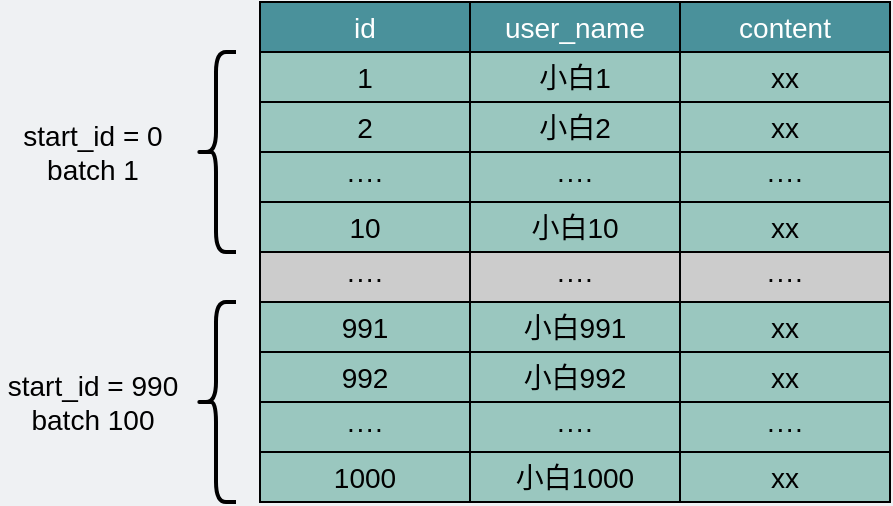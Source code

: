 <mxfile version="17.5.0" type="github"><diagram id="3228e29e-7158-1315-38df-8450db1d8a1d" name="Page-1"><mxGraphModel dx="1594" dy="-201" grid="0" gridSize="10" guides="1" tooltips="1" connect="1" arrows="1" fold="1" page="1" pageScale="1" pageWidth="450" pageHeight="300" background="#EFF1F3" math="0" shadow="0"><root><mxCell id="0"/><mxCell id="1" parent="0"/><mxCell id="Wp8-4_sJjOrjRNukB6Yj-1" value="user_name" style="rounded=0;whiteSpace=wrap;html=1;fillColor=#4A919B;gradientColor=none;fontSize=14;fontColor=#FFFFFF;" parent="1" vertex="1"><mxGeometry x="212" y="925" width="105" height="25" as="geometry"/></mxCell><mxCell id="Wp8-4_sJjOrjRNukB6Yj-2" value="content" style="rounded=0;whiteSpace=wrap;html=1;fillColor=#4A919B;gradientColor=none;fontSize=14;fontColor=#FFFFFF;" parent="1" vertex="1"><mxGeometry x="317" y="925" width="105" height="25" as="geometry"/></mxCell><mxCell id="Wp8-4_sJjOrjRNukB6Yj-3" value="id" style="rounded=0;whiteSpace=wrap;html=1;fillColor=#4A919B;gradientColor=none;fontSize=14;fontColor=#FFFFFF;" parent="1" vertex="1"><mxGeometry x="107" y="925" width="105" height="25" as="geometry"/></mxCell><mxCell id="Wp8-4_sJjOrjRNukB6Yj-4" value="小白1" style="rounded=0;whiteSpace=wrap;html=1;fillColor=#9AC7BF;gradientColor=none;fontSize=14;fontColor=#000000;" parent="1" vertex="1"><mxGeometry x="212" y="950" width="105" height="25" as="geometry"/></mxCell><mxCell id="Wp8-4_sJjOrjRNukB6Yj-5" value="xx" style="rounded=0;whiteSpace=wrap;html=1;fillColor=#9AC7BF;gradientColor=none;fontSize=14;fontColor=#000000;" parent="1" vertex="1"><mxGeometry x="317" y="950" width="105" height="25" as="geometry"/></mxCell><mxCell id="Wp8-4_sJjOrjRNukB6Yj-6" value="1" style="rounded=0;whiteSpace=wrap;html=1;fillColor=#9AC7BF;gradientColor=none;fontSize=14;fontColor=#000000;" parent="1" vertex="1"><mxGeometry x="107" y="950" width="105" height="25" as="geometry"/></mxCell><mxCell id="Wp8-4_sJjOrjRNukB6Yj-7" value="小白2" style="rounded=0;whiteSpace=wrap;html=1;fillColor=#9AC7BF;gradientColor=none;fontSize=14;fontColor=#000000;" parent="1" vertex="1"><mxGeometry x="212" y="975" width="105" height="25" as="geometry"/></mxCell><mxCell id="Wp8-4_sJjOrjRNukB6Yj-8" value="xx" style="rounded=0;whiteSpace=wrap;html=1;fillColor=#9AC7BF;gradientColor=none;fontSize=14;fontColor=#000000;" parent="1" vertex="1"><mxGeometry x="317" y="975" width="105" height="25" as="geometry"/></mxCell><mxCell id="Wp8-4_sJjOrjRNukB6Yj-9" value="2" style="rounded=0;whiteSpace=wrap;html=1;fillColor=#9AC7BF;gradientColor=none;fontSize=14;fontColor=#000000;" parent="1" vertex="1"><mxGeometry x="107" y="975" width="105" height="25" as="geometry"/></mxCell><mxCell id="Wp8-4_sJjOrjRNukB6Yj-10" value="····" style="rounded=0;whiteSpace=wrap;html=1;fillColor=#9AC7BF;gradientColor=none;fontSize=14;fontColor=#000000;" parent="1" vertex="1"><mxGeometry x="212" y="1000" width="105" height="25" as="geometry"/></mxCell><mxCell id="Wp8-4_sJjOrjRNukB6Yj-11" value="····" style="rounded=0;whiteSpace=wrap;html=1;fillColor=#9AC7BF;gradientColor=none;fontSize=14;fontColor=#000000;" parent="1" vertex="1"><mxGeometry x="317" y="1000" width="105" height="25" as="geometry"/></mxCell><mxCell id="Wp8-4_sJjOrjRNukB6Yj-12" value="····" style="rounded=0;whiteSpace=wrap;html=1;fillColor=#9AC7BF;gradientColor=none;fontSize=14;fontColor=#000000;" parent="1" vertex="1"><mxGeometry x="107" y="1000" width="105" height="25" as="geometry"/></mxCell><mxCell id="Wp8-4_sJjOrjRNukB6Yj-13" value="小白10" style="rounded=0;whiteSpace=wrap;html=1;fillColor=#9AC7BF;gradientColor=none;fontSize=14;fontColor=#000000;" parent="1" vertex="1"><mxGeometry x="212" y="1025" width="105" height="25" as="geometry"/></mxCell><mxCell id="Wp8-4_sJjOrjRNukB6Yj-14" value="xx" style="rounded=0;whiteSpace=wrap;html=1;fillColor=#9AC7BF;gradientColor=none;fontSize=14;fontColor=#000000;" parent="1" vertex="1"><mxGeometry x="317" y="1025" width="105" height="25" as="geometry"/></mxCell><mxCell id="Wp8-4_sJjOrjRNukB6Yj-15" value="10" style="rounded=0;whiteSpace=wrap;html=1;fillColor=#9AC7BF;gradientColor=none;fontSize=14;fontColor=#000000;" parent="1" vertex="1"><mxGeometry x="107" y="1025" width="105" height="25" as="geometry"/></mxCell><mxCell id="Wp8-4_sJjOrjRNukB6Yj-16" value="····" style="rounded=0;whiteSpace=wrap;html=1;fillColor=#CCCCCC;gradientColor=none;fontSize=14;fontColor=#000000;" parent="1" vertex="1"><mxGeometry x="212" y="1050" width="105" height="25" as="geometry"/></mxCell><mxCell id="Wp8-4_sJjOrjRNukB6Yj-17" value="····" style="rounded=0;whiteSpace=wrap;html=1;fillColor=#CCCCCC;gradientColor=none;fontSize=14;fontColor=#000000;" parent="1" vertex="1"><mxGeometry x="317" y="1050" width="105" height="25" as="geometry"/></mxCell><mxCell id="Wp8-4_sJjOrjRNukB6Yj-18" value="····" style="rounded=0;whiteSpace=wrap;html=1;fillColor=#CCCCCC;gradientColor=none;fontSize=14;fontColor=#000000;" parent="1" vertex="1"><mxGeometry x="107" y="1050" width="105" height="25" as="geometry"/></mxCell><mxCell id="Wp8-4_sJjOrjRNukB6Yj-19" value="小白991" style="rounded=0;whiteSpace=wrap;html=1;fillColor=#9AC7BF;gradientColor=none;fontSize=14;fontColor=#000000;" parent="1" vertex="1"><mxGeometry x="212" y="1075" width="105" height="25" as="geometry"/></mxCell><mxCell id="Wp8-4_sJjOrjRNukB6Yj-20" value="xx" style="rounded=0;whiteSpace=wrap;html=1;fillColor=#9AC7BF;gradientColor=none;fontSize=14;fontColor=#000000;" parent="1" vertex="1"><mxGeometry x="317" y="1075" width="105" height="25" as="geometry"/></mxCell><mxCell id="Wp8-4_sJjOrjRNukB6Yj-21" value="991" style="rounded=0;whiteSpace=wrap;html=1;fillColor=#9AC7BF;gradientColor=none;fontSize=14;fontColor=#000000;" parent="1" vertex="1"><mxGeometry x="107" y="1075" width="105" height="25" as="geometry"/></mxCell><mxCell id="Wp8-4_sJjOrjRNukB6Yj-22" value="小白992" style="rounded=0;whiteSpace=wrap;html=1;fillColor=#9AC7BF;gradientColor=none;fontSize=14;fontColor=#000000;" parent="1" vertex="1"><mxGeometry x="212" y="1100" width="105" height="25" as="geometry"/></mxCell><mxCell id="Wp8-4_sJjOrjRNukB6Yj-23" value="xx" style="rounded=0;whiteSpace=wrap;html=1;fillColor=#9AC7BF;gradientColor=none;fontSize=14;fontColor=#000000;" parent="1" vertex="1"><mxGeometry x="317" y="1100" width="105" height="25" as="geometry"/></mxCell><mxCell id="Wp8-4_sJjOrjRNukB6Yj-24" value="992" style="rounded=0;whiteSpace=wrap;html=1;fillColor=#9AC7BF;gradientColor=none;fontSize=14;fontColor=#000000;" parent="1" vertex="1"><mxGeometry x="107" y="1100" width="105" height="25" as="geometry"/></mxCell><mxCell id="Wp8-4_sJjOrjRNukB6Yj-25" value="····" style="rounded=0;whiteSpace=wrap;html=1;fillColor=#9AC7BF;gradientColor=none;fontSize=14;fontColor=#000000;" parent="1" vertex="1"><mxGeometry x="212" y="1125" width="105" height="25" as="geometry"/></mxCell><mxCell id="Wp8-4_sJjOrjRNukB6Yj-26" value="····" style="rounded=0;whiteSpace=wrap;html=1;fillColor=#9AC7BF;gradientColor=none;fontSize=14;fontColor=#000000;" parent="1" vertex="1"><mxGeometry x="317" y="1125" width="105" height="25" as="geometry"/></mxCell><mxCell id="Wp8-4_sJjOrjRNukB6Yj-27" value="····" style="rounded=0;whiteSpace=wrap;html=1;fillColor=#9AC7BF;gradientColor=none;fontSize=14;fontColor=#000000;" parent="1" vertex="1"><mxGeometry x="107" y="1125" width="105" height="25" as="geometry"/></mxCell><mxCell id="Wp8-4_sJjOrjRNukB6Yj-28" value="小白1000" style="rounded=0;whiteSpace=wrap;html=1;fillColor=#9AC7BF;gradientColor=none;fontSize=14;fontColor=#000000;" parent="1" vertex="1"><mxGeometry x="212" y="1150" width="105" height="25" as="geometry"/></mxCell><mxCell id="Wp8-4_sJjOrjRNukB6Yj-29" value="xx" style="rounded=0;whiteSpace=wrap;html=1;fillColor=#9AC7BF;gradientColor=none;fontSize=14;fontColor=#000000;" parent="1" vertex="1"><mxGeometry x="317" y="1150" width="105" height="25" as="geometry"/></mxCell><mxCell id="Wp8-4_sJjOrjRNukB6Yj-30" value="1000" style="rounded=0;whiteSpace=wrap;html=1;fillColor=#9AC7BF;gradientColor=none;fontSize=14;fontColor=#000000;" parent="1" vertex="1"><mxGeometry x="107" y="1150" width="105" height="25" as="geometry"/></mxCell><mxCell id="Wp8-4_sJjOrjRNukB6Yj-31" value="" style="shape=curlyBracket;whiteSpace=wrap;html=1;rounded=1;fontSize=14;fontColor=#000000;fillColor=#CCCCCC;strokeWidth=2;" parent="1" vertex="1"><mxGeometry x="75" y="950" width="20" height="100" as="geometry"/></mxCell><mxCell id="Wp8-4_sJjOrjRNukB6Yj-32" value="start_id = 0&lt;br&gt;batch 1" style="text;html=1;strokeColor=none;fillColor=none;align=center;verticalAlign=middle;whiteSpace=wrap;rounded=0;fontSize=14;fontColor=#000000;" parent="1" vertex="1"><mxGeometry x="-18" y="985" width="83" height="30" as="geometry"/></mxCell><mxCell id="Wp8-4_sJjOrjRNukB6Yj-33" value="" style="shape=curlyBracket;whiteSpace=wrap;html=1;rounded=1;fontSize=14;fontColor=#000000;fillColor=#CCCCCC;strokeWidth=2;" parent="1" vertex="1"><mxGeometry x="75" y="1075" width="20" height="100" as="geometry"/></mxCell><mxCell id="gs7nYuJbROrhf63BGhQ_-4" value="start_id = 990&lt;br&gt;batch 100" style="text;html=1;strokeColor=none;fillColor=none;align=center;verticalAlign=middle;whiteSpace=wrap;rounded=0;fontSize=14;fontColor=#000000;" parent="1" vertex="1"><mxGeometry x="-23" y="1110" width="93" height="30" as="geometry"/></mxCell></root></mxGraphModel></diagram></mxfile>